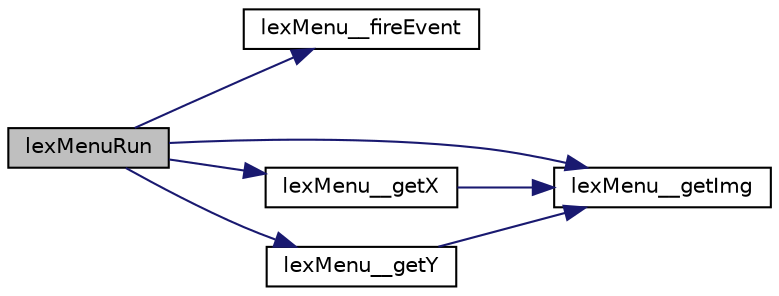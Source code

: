 digraph G
{
  edge [fontname="Helvetica",fontsize="10",labelfontname="Helvetica",labelfontsize="10"];
  node [fontname="Helvetica",fontsize="10",shape=record];
  rankdir=LR;
  Node1 [label="lexMenuRun",height=0.2,width=0.4,color="black", fillcolor="grey75", style="filled" fontcolor="black"];
  Node1 -> Node2 [color="midnightblue",fontsize="10",style="solid",fontname="Helvetica"];
  Node2 [label="lexMenu__fireEvent",height=0.2,width=0.4,color="black", fillcolor="white", style="filled",URL="$lexmenu_8c.html#a270037f1414caeea0a33ccaa5db69092"];
  Node1 -> Node3 [color="midnightblue",fontsize="10",style="solid",fontname="Helvetica"];
  Node3 [label="lexMenu__getImg",height=0.2,width=0.4,color="black", fillcolor="white", style="filled",URL="$lexmenu_8c.html#aefd6a3c6ff8105f0d0441bac37a03578"];
  Node1 -> Node4 [color="midnightblue",fontsize="10",style="solid",fontname="Helvetica"];
  Node4 [label="lexMenu__getX",height=0.2,width=0.4,color="black", fillcolor="white", style="filled",URL="$lexmenu_8c.html#aa2df0f68204bfde54d2b92aa42fd17af"];
  Node4 -> Node3 [color="midnightblue",fontsize="10",style="solid",fontname="Helvetica"];
  Node1 -> Node5 [color="midnightblue",fontsize="10",style="solid",fontname="Helvetica"];
  Node5 [label="lexMenu__getY",height=0.2,width=0.4,color="black", fillcolor="white", style="filled",URL="$lexmenu_8c.html#ac5e10464e397e1be91427b39dc9b157b"];
  Node5 -> Node3 [color="midnightblue",fontsize="10",style="solid",fontname="Helvetica"];
}
